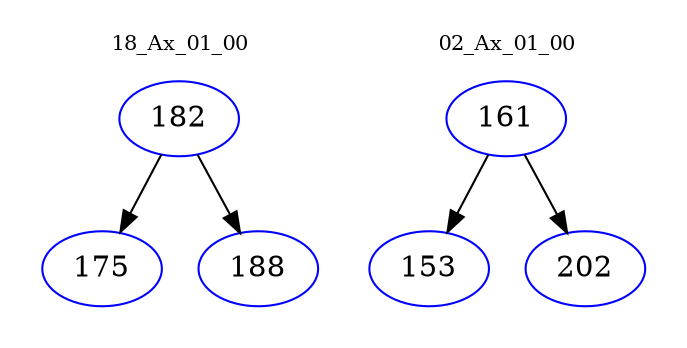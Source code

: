 digraph{
subgraph cluster_0 {
color = white
label = "18_Ax_01_00";
fontsize=10;
T0_182 [label="182", color="blue"]
T0_182 -> T0_175 [color="black"]
T0_175 [label="175", color="blue"]
T0_182 -> T0_188 [color="black"]
T0_188 [label="188", color="blue"]
}
subgraph cluster_1 {
color = white
label = "02_Ax_01_00";
fontsize=10;
T1_161 [label="161", color="blue"]
T1_161 -> T1_153 [color="black"]
T1_153 [label="153", color="blue"]
T1_161 -> T1_202 [color="black"]
T1_202 [label="202", color="blue"]
}
}

